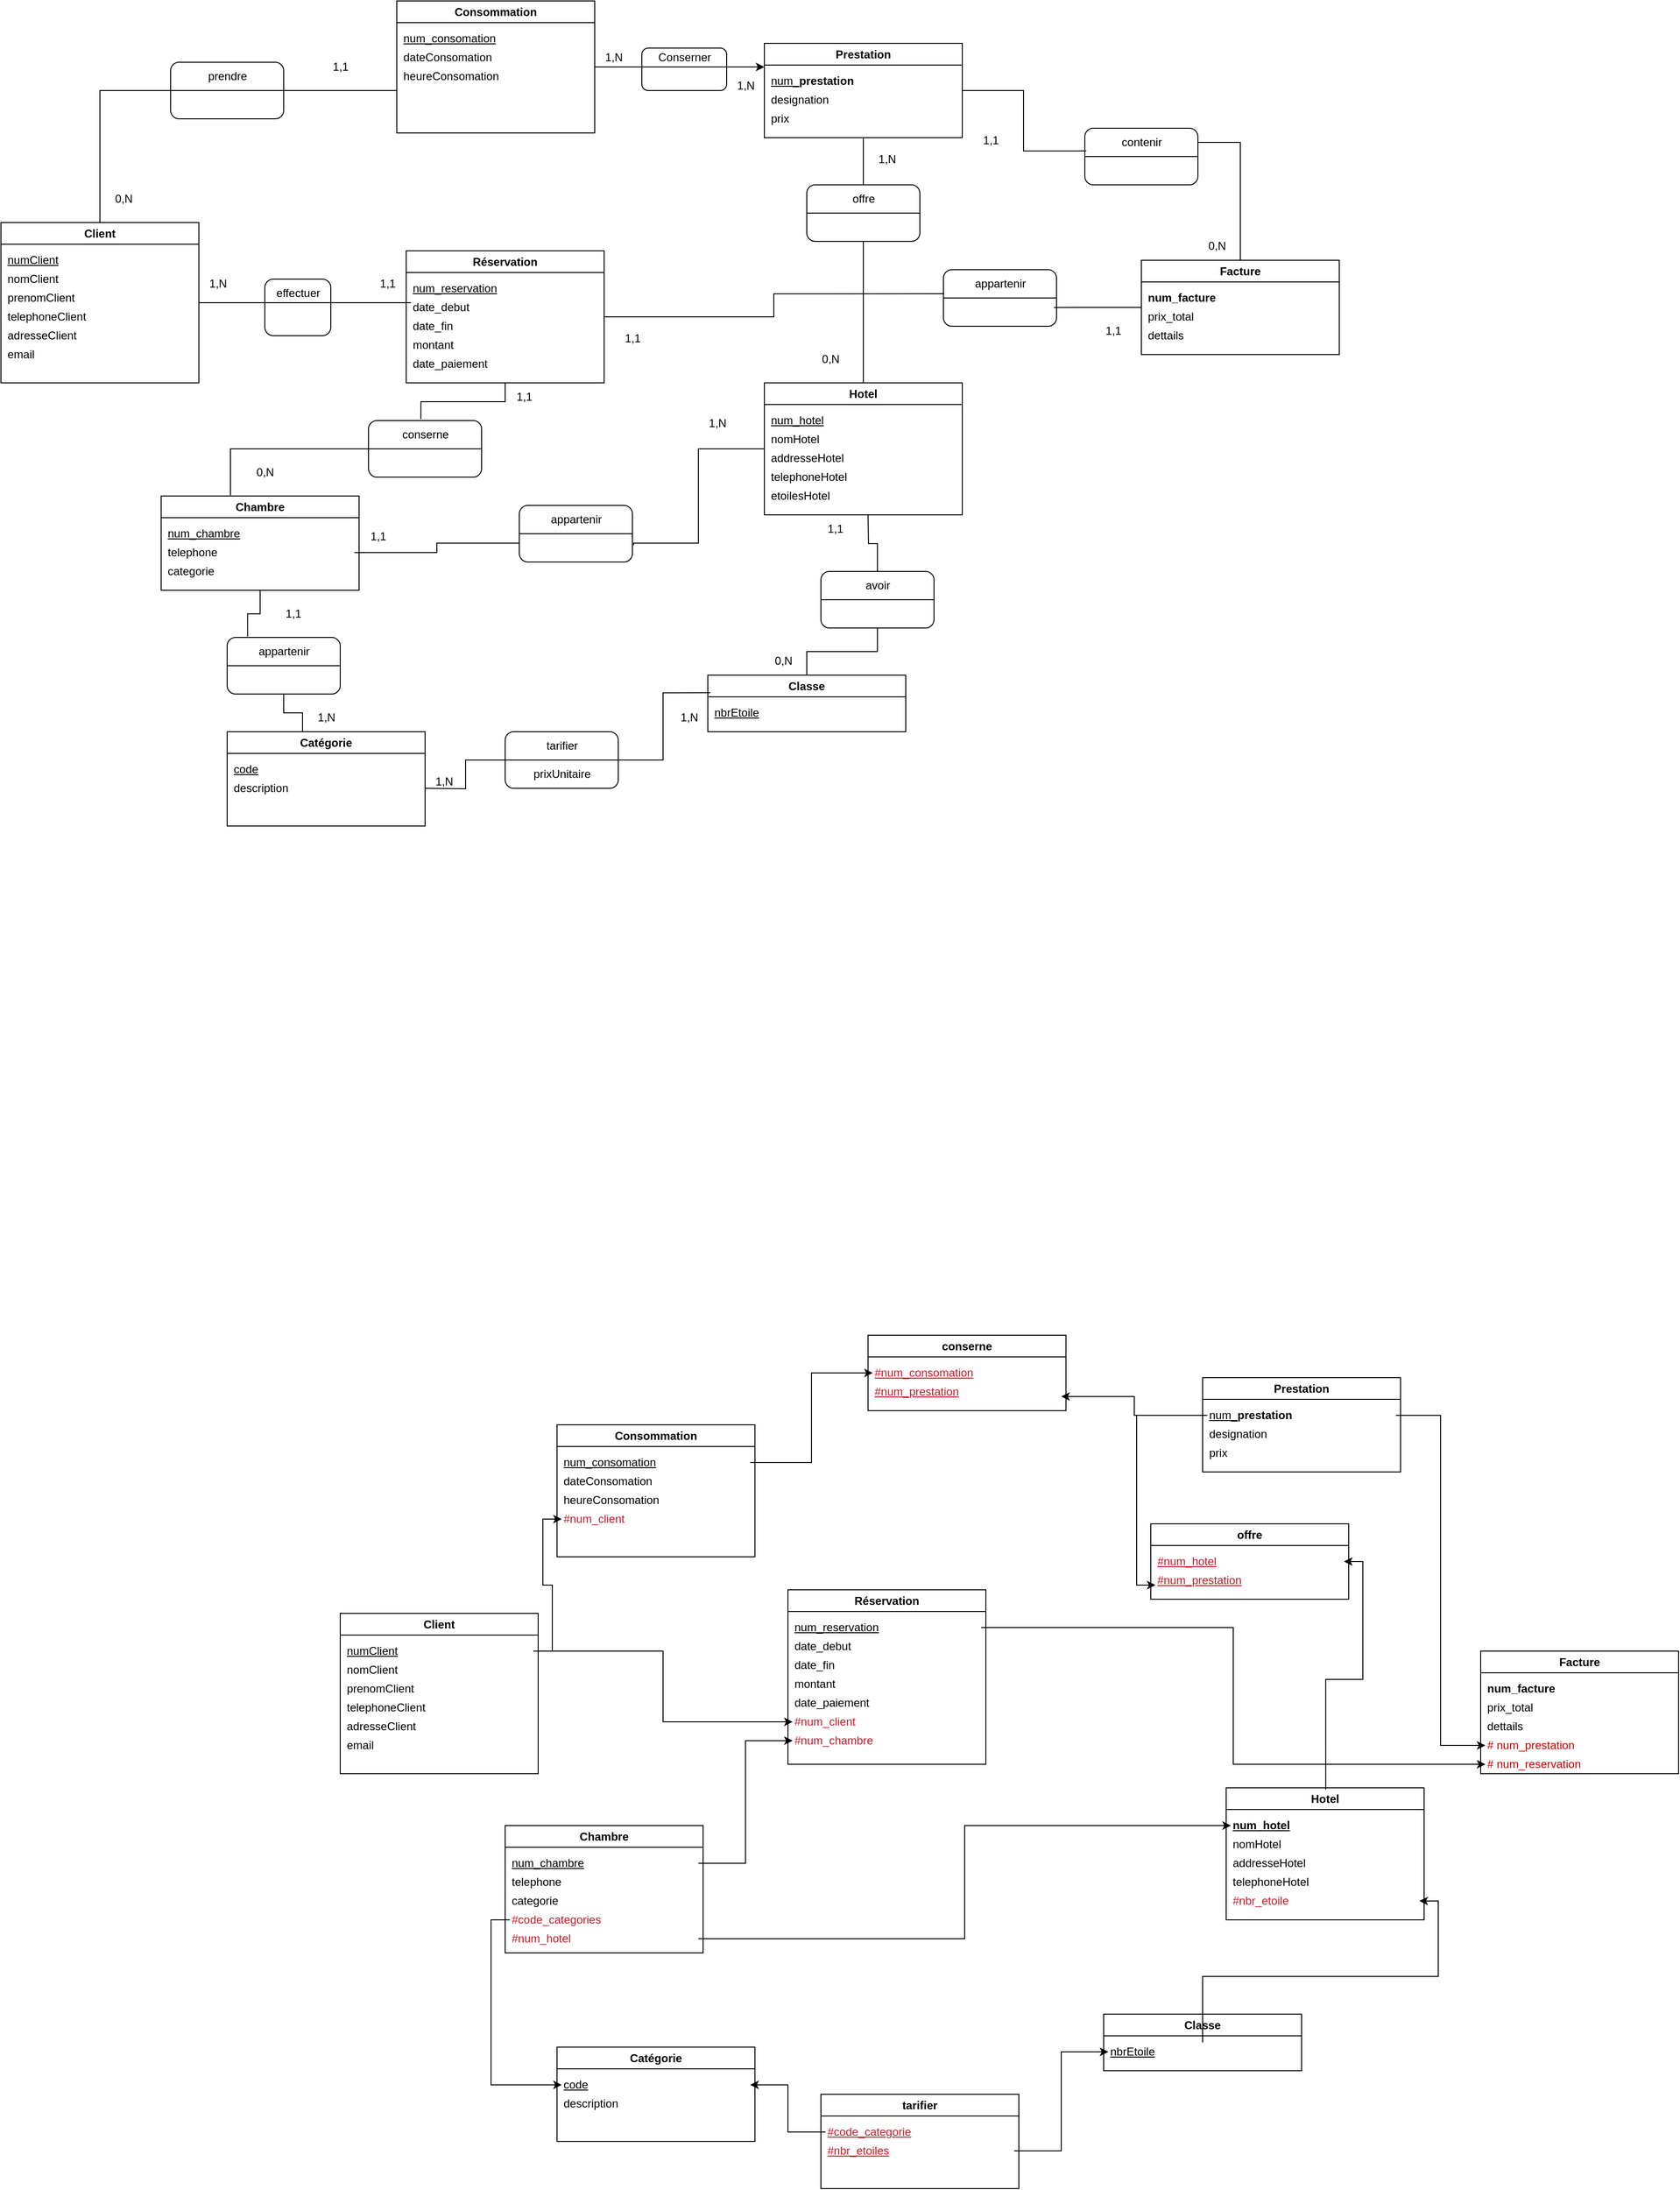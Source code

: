 <mxfile version="26.0.2">
  <diagram name="Page-1" id="MzHv1hxSIzAfAjwMgz1t">
    <mxGraphModel dx="1793" dy="988" grid="1" gridSize="10" guides="1" tooltips="1" connect="1" arrows="1" fold="1" page="1" pageScale="1" pageWidth="1920" pageHeight="1200" math="0" shadow="0">
      <root>
        <mxCell id="0" />
        <mxCell id="1" parent="0" />
        <mxCell id="Y9B2PnNM_Z2tUI_RgETd-19" value="" style="rounded=1;whiteSpace=wrap;html=1;" vertex="1" parent="1">
          <mxGeometry x="740" y="355" width="90" height="45" as="geometry" />
        </mxCell>
        <mxCell id="Y9B2PnNM_Z2tUI_RgETd-13" value="" style="rounded=1;whiteSpace=wrap;html=1;" vertex="1" parent="1">
          <mxGeometry x="240" y="370" width="120" height="60" as="geometry" />
        </mxCell>
        <mxCell id="Y9B2PnNM_Z2tUI_RgETd-8" value="" style="rounded=1;whiteSpace=wrap;html=1;" vertex="1" parent="1">
          <mxGeometry x="340" y="600" width="70" height="60" as="geometry" />
        </mxCell>
        <mxCell id="xYBZXrTBcpjRjmu-f-Ky-5" value="Hotel" style="swimlane;whiteSpace=wrap;html=1;" parent="1" vertex="1">
          <mxGeometry x="870" y="710" width="210" height="140" as="geometry" />
        </mxCell>
        <mxCell id="xYBZXrTBcpjRjmu-f-Ky-7" value="&lt;u&gt;num_hotel&lt;/u&gt;" style="rounded=0;whiteSpace=wrap;html=1;align=left;strokeWidth=0;strokeColor=none;fillColor=none;" parent="xYBZXrTBcpjRjmu-f-Ky-5" vertex="1">
          <mxGeometry x="5" y="30" width="200" height="20" as="geometry" />
        </mxCell>
        <mxCell id="xYBZXrTBcpjRjmu-f-Ky-8" value="nomHotel" style="rounded=0;whiteSpace=wrap;html=1;align=left;strokeWidth=0;strokeColor=none;fillColor=none;" parent="xYBZXrTBcpjRjmu-f-Ky-5" vertex="1">
          <mxGeometry x="5" y="50" width="200" height="20" as="geometry" />
        </mxCell>
        <mxCell id="xYBZXrTBcpjRjmu-f-Ky-9" value="addresseHotel" style="rounded=0;whiteSpace=wrap;html=1;align=left;strokeWidth=0;strokeColor=none;fillColor=none;" parent="xYBZXrTBcpjRjmu-f-Ky-5" vertex="1">
          <mxGeometry x="5" y="70" width="200" height="20" as="geometry" />
        </mxCell>
        <mxCell id="xYBZXrTBcpjRjmu-f-Ky-10" value="etoilesHotel" style="rounded=0;whiteSpace=wrap;html=1;align=left;strokeWidth=0;strokeColor=none;fillColor=none;" parent="xYBZXrTBcpjRjmu-f-Ky-5" vertex="1">
          <mxGeometry x="5" y="110" width="200" height="20" as="geometry" />
        </mxCell>
        <mxCell id="xYBZXrTBcpjRjmu-f-Ky-11" value="telephoneHotel" style="rounded=0;whiteSpace=wrap;html=1;align=left;strokeWidth=0;strokeColor=none;fillColor=none;" parent="xYBZXrTBcpjRjmu-f-Ky-5" vertex="1">
          <mxGeometry x="5" y="90" width="200" height="20" as="geometry" />
        </mxCell>
        <mxCell id="xYBZXrTBcpjRjmu-f-Ky-12" value="Chambre" style="swimlane;whiteSpace=wrap;html=1;" parent="1" vertex="1">
          <mxGeometry x="230" y="830" width="210" height="100" as="geometry" />
        </mxCell>
        <mxCell id="xYBZXrTBcpjRjmu-f-Ky-13" value="&lt;u&gt;num_chambre&lt;/u&gt;" style="rounded=0;whiteSpace=wrap;html=1;align=left;strokeWidth=0;strokeColor=none;fillColor=none;" parent="xYBZXrTBcpjRjmu-f-Ky-12" vertex="1">
          <mxGeometry x="5" y="30" width="200" height="20" as="geometry" />
        </mxCell>
        <mxCell id="xYBZXrTBcpjRjmu-f-Ky-14" value="telephone&lt;span style=&quot;white-space: pre;&quot;&gt;&#x9;&lt;/span&gt;" style="rounded=0;whiteSpace=wrap;html=1;align=left;strokeWidth=0;strokeColor=none;fillColor=none;" parent="xYBZXrTBcpjRjmu-f-Ky-12" vertex="1">
          <mxGeometry x="5" y="50" width="200" height="20" as="geometry" />
        </mxCell>
        <mxCell id="xYBZXrTBcpjRjmu-f-Ky-15" value="categorie" style="rounded=0;whiteSpace=wrap;html=1;align=left;strokeWidth=0;strokeColor=none;fillColor=none;" parent="xYBZXrTBcpjRjmu-f-Ky-12" vertex="1">
          <mxGeometry x="5" y="70" width="200" height="20" as="geometry" />
        </mxCell>
        <mxCell id="xYBZXrTBcpjRjmu-f-Ky-18" value="&lt;strong&gt;Catégorie&lt;/strong&gt;" style="swimlane;whiteSpace=wrap;html=1;" parent="1" vertex="1">
          <mxGeometry x="300" y="1080" width="210" height="100" as="geometry" />
        </mxCell>
        <mxCell id="xYBZXrTBcpjRjmu-f-Ky-19" value="&lt;u&gt;code&lt;/u&gt;" style="rounded=0;whiteSpace=wrap;html=1;align=left;strokeWidth=0;strokeColor=none;fillColor=none;" parent="xYBZXrTBcpjRjmu-f-Ky-18" vertex="1">
          <mxGeometry x="5" y="30" width="200" height="20" as="geometry" />
        </mxCell>
        <mxCell id="xYBZXrTBcpjRjmu-f-Ky-20" value="description" style="rounded=0;whiteSpace=wrap;html=1;align=left;strokeWidth=0;strokeColor=none;fillColor=none;" parent="xYBZXrTBcpjRjmu-f-Ky-18" vertex="1">
          <mxGeometry x="5" y="50" width="200" height="20" as="geometry" />
        </mxCell>
        <mxCell id="Y9B2PnNM_Z2tUI_RgETd-10" style="edgeStyle=orthogonalEdgeStyle;rounded=0;orthogonalLoop=1;jettySize=auto;html=1;endArrow=none;endFill=0;entryX=0;entryY=0.25;entryDx=0;entryDy=0;" edge="1" parent="1" source="xYBZXrTBcpjRjmu-f-Ky-22" target="xYBZXrTBcpjRjmu-f-Ky-32">
          <mxGeometry relative="1" as="geometry">
            <mxPoint x="540" y="625" as="targetPoint" />
          </mxGeometry>
        </mxCell>
        <mxCell id="Y9B2PnNM_Z2tUI_RgETd-16" style="edgeStyle=orthogonalEdgeStyle;rounded=0;orthogonalLoop=1;jettySize=auto;html=1;endArrow=none;endFill=0;" edge="1" parent="1" source="xYBZXrTBcpjRjmu-f-Ky-22">
          <mxGeometry relative="1" as="geometry">
            <mxPoint x="480" y="370" as="targetPoint" />
            <Array as="points">
              <mxPoint x="165" y="400" />
              <mxPoint x="480" y="400" />
              <mxPoint x="480" y="370" />
            </Array>
          </mxGeometry>
        </mxCell>
        <mxCell id="xYBZXrTBcpjRjmu-f-Ky-22" value="Client" style="swimlane;whiteSpace=wrap;html=1;" parent="1" vertex="1">
          <mxGeometry x="60" y="540" width="210" height="170" as="geometry" />
        </mxCell>
        <mxCell id="xYBZXrTBcpjRjmu-f-Ky-23" value="&lt;u&gt;numClient&lt;/u&gt;" style="rounded=0;whiteSpace=wrap;html=1;align=left;strokeWidth=0;strokeColor=none;fillColor=none;" parent="xYBZXrTBcpjRjmu-f-Ky-22" vertex="1">
          <mxGeometry x="5" y="30" width="200" height="20" as="geometry" />
        </mxCell>
        <mxCell id="xYBZXrTBcpjRjmu-f-Ky-24" value="nomClient" style="rounded=0;whiteSpace=wrap;html=1;align=left;strokeWidth=0;strokeColor=none;fillColor=none;" parent="xYBZXrTBcpjRjmu-f-Ky-22" vertex="1">
          <mxGeometry x="5" y="50" width="200" height="20" as="geometry" />
        </mxCell>
        <mxCell id="xYBZXrTBcpjRjmu-f-Ky-25" value="prenomClient" style="rounded=0;whiteSpace=wrap;html=1;align=left;strokeWidth=0;strokeColor=none;fillColor=none;" parent="xYBZXrTBcpjRjmu-f-Ky-22" vertex="1">
          <mxGeometry x="5" y="70" width="200" height="20" as="geometry" />
        </mxCell>
        <mxCell id="xYBZXrTBcpjRjmu-f-Ky-26" value="adresseClient" style="rounded=0;whiteSpace=wrap;html=1;align=left;strokeWidth=0;strokeColor=none;fillColor=none;" parent="xYBZXrTBcpjRjmu-f-Ky-22" vertex="1">
          <mxGeometry x="5" y="110" width="200" height="20" as="geometry" />
        </mxCell>
        <mxCell id="xYBZXrTBcpjRjmu-f-Ky-27" value="telephoneClient" style="rounded=0;whiteSpace=wrap;html=1;align=left;strokeWidth=0;strokeColor=none;fillColor=none;" parent="xYBZXrTBcpjRjmu-f-Ky-22" vertex="1">
          <mxGeometry x="5" y="90" width="200" height="20" as="geometry" />
        </mxCell>
        <mxCell id="xYBZXrTBcpjRjmu-f-Ky-28" value="email" style="rounded=0;whiteSpace=wrap;html=1;align=left;strokeWidth=0;strokeColor=none;fillColor=none;" parent="xYBZXrTBcpjRjmu-f-Ky-22" vertex="1">
          <mxGeometry x="5" y="130" width="200" height="20" as="geometry" />
        </mxCell>
        <mxCell id="xYBZXrTBcpjRjmu-f-Ky-30" value="&lt;strong&gt;Réservation&lt;/strong&gt;" style="swimlane;whiteSpace=wrap;html=1;" parent="1" vertex="1">
          <mxGeometry x="490" y="570" width="210" height="140" as="geometry">
            <mxRectangle x="540" y="570" width="110" height="30" as="alternateBounds" />
          </mxGeometry>
        </mxCell>
        <mxCell id="xYBZXrTBcpjRjmu-f-Ky-31" value="&lt;u&gt;num_reservation&lt;/u&gt;" style="rounded=0;whiteSpace=wrap;html=1;align=left;strokeWidth=0;strokeColor=none;fillColor=none;" parent="xYBZXrTBcpjRjmu-f-Ky-30" vertex="1">
          <mxGeometry x="5" y="30" width="200" height="20" as="geometry" />
        </mxCell>
        <mxCell id="xYBZXrTBcpjRjmu-f-Ky-32" value="date_debut" style="rounded=0;whiteSpace=wrap;html=1;align=left;strokeWidth=0;strokeColor=none;fillColor=none;" parent="xYBZXrTBcpjRjmu-f-Ky-30" vertex="1">
          <mxGeometry x="5" y="50" width="200" height="20" as="geometry" />
        </mxCell>
        <mxCell id="xYBZXrTBcpjRjmu-f-Ky-33" value="date_fin" style="rounded=0;whiteSpace=wrap;html=1;align=left;strokeWidth=0;strokeColor=none;fillColor=none;" parent="xYBZXrTBcpjRjmu-f-Ky-30" vertex="1">
          <mxGeometry x="5" y="70" width="200" height="20" as="geometry" />
        </mxCell>
        <mxCell id="xYBZXrTBcpjRjmu-f-Ky-34" value="date_paiement" style="rounded=0;whiteSpace=wrap;html=1;align=left;strokeWidth=0;strokeColor=none;fillColor=none;" parent="xYBZXrTBcpjRjmu-f-Ky-30" vertex="1">
          <mxGeometry x="5" y="110" width="200" height="20" as="geometry" />
        </mxCell>
        <mxCell id="xYBZXrTBcpjRjmu-f-Ky-35" value="montant" style="rounded=0;whiteSpace=wrap;html=1;align=left;strokeWidth=0;strokeColor=none;fillColor=none;" parent="xYBZXrTBcpjRjmu-f-Ky-30" vertex="1">
          <mxGeometry x="5" y="90" width="200" height="20" as="geometry" />
        </mxCell>
        <mxCell id="Y9B2PnNM_Z2tUI_RgETd-20" style="edgeStyle=orthogonalEdgeStyle;rounded=0;orthogonalLoop=1;jettySize=auto;html=1;" edge="1" parent="1" source="xYBZXrTBcpjRjmu-f-Ky-37">
          <mxGeometry relative="1" as="geometry">
            <mxPoint x="870" y="375.0" as="targetPoint" />
          </mxGeometry>
        </mxCell>
        <mxCell id="xYBZXrTBcpjRjmu-f-Ky-37" value="&lt;strong&gt;Consommation&lt;/strong&gt;" style="swimlane;whiteSpace=wrap;html=1;" parent="1" vertex="1">
          <mxGeometry x="480" y="305" width="210" height="140" as="geometry" />
        </mxCell>
        <mxCell id="xYBZXrTBcpjRjmu-f-Ky-38" value="&lt;u&gt;num_consomation&lt;/u&gt;" style="rounded=0;whiteSpace=wrap;html=1;align=left;strokeWidth=0;strokeColor=none;fillColor=none;" parent="xYBZXrTBcpjRjmu-f-Ky-37" vertex="1">
          <mxGeometry x="5" y="30" width="200" height="20" as="geometry" />
        </mxCell>
        <mxCell id="xYBZXrTBcpjRjmu-f-Ky-39" value="dateConsomation" style="rounded=0;whiteSpace=wrap;html=1;align=left;strokeWidth=0;strokeColor=none;fillColor=none;" parent="xYBZXrTBcpjRjmu-f-Ky-37" vertex="1">
          <mxGeometry x="5" y="50" width="200" height="20" as="geometry" />
        </mxCell>
        <mxCell id="xYBZXrTBcpjRjmu-f-Ky-40" value="heureConsomation" style="rounded=0;whiteSpace=wrap;html=1;align=left;strokeWidth=0;strokeColor=none;fillColor=none;" parent="xYBZXrTBcpjRjmu-f-Ky-37" vertex="1">
          <mxGeometry x="5" y="70" width="200" height="20" as="geometry" />
        </mxCell>
        <mxCell id="Y9B2PnNM_Z2tUI_RgETd-27" style="edgeStyle=orthogonalEdgeStyle;rounded=0;orthogonalLoop=1;jettySize=auto;html=1;entryX=0.5;entryY=0;entryDx=0;entryDy=0;endArrow=none;endFill=0;" edge="1" parent="1" source="xYBZXrTBcpjRjmu-f-Ky-43" target="Y9B2PnNM_Z2tUI_RgETd-26">
          <mxGeometry relative="1" as="geometry" />
        </mxCell>
        <mxCell id="xYBZXrTBcpjRjmu-f-Ky-43" value="&lt;strong&gt;Prestation&lt;/strong&gt;" style="swimlane;whiteSpace=wrap;html=1;" parent="1" vertex="1">
          <mxGeometry x="870" y="350" width="210" height="100" as="geometry" />
        </mxCell>
        <mxCell id="xYBZXrTBcpjRjmu-f-Ky-44" value="&lt;u&gt;num_&lt;/u&gt;&lt;strong&gt;prestation&lt;/strong&gt;" style="rounded=0;whiteSpace=wrap;html=1;align=left;strokeWidth=0;strokeColor=none;fillColor=none;" parent="xYBZXrTBcpjRjmu-f-Ky-43" vertex="1">
          <mxGeometry x="5" y="30" width="200" height="20" as="geometry" />
        </mxCell>
        <mxCell id="xYBZXrTBcpjRjmu-f-Ky-45" value="designation" style="rounded=0;whiteSpace=wrap;html=1;align=left;strokeWidth=0;strokeColor=none;fillColor=none;" parent="xYBZXrTBcpjRjmu-f-Ky-43" vertex="1">
          <mxGeometry x="5" y="50" width="200" height="20" as="geometry" />
        </mxCell>
        <mxCell id="xYBZXrTBcpjRjmu-f-Ky-46" value="prix" style="rounded=0;whiteSpace=wrap;html=1;align=left;strokeWidth=0;strokeColor=none;fillColor=none;" parent="xYBZXrTBcpjRjmu-f-Ky-43" vertex="1">
          <mxGeometry x="5" y="70" width="200" height="20" as="geometry" />
        </mxCell>
        <mxCell id="Y9B2PnNM_Z2tUI_RgETd-108" style="edgeStyle=orthogonalEdgeStyle;rounded=0;orthogonalLoop=1;jettySize=auto;html=1;entryX=1;entryY=0.25;entryDx=0;entryDy=0;endArrow=none;endFill=0;" edge="1" parent="1" source="xYBZXrTBcpjRjmu-f-Ky-47" target="Y9B2PnNM_Z2tUI_RgETd-104">
          <mxGeometry relative="1" as="geometry" />
        </mxCell>
        <mxCell id="xYBZXrTBcpjRjmu-f-Ky-47" value="&lt;strong&gt;Facture&lt;/strong&gt;" style="swimlane;whiteSpace=wrap;html=1;" parent="1" vertex="1">
          <mxGeometry x="1270" y="580" width="210" height="100" as="geometry" />
        </mxCell>
        <mxCell id="xYBZXrTBcpjRjmu-f-Ky-49" value="prix_total" style="rounded=0;whiteSpace=wrap;html=1;align=left;strokeWidth=0;strokeColor=none;fillColor=none;" parent="xYBZXrTBcpjRjmu-f-Ky-47" vertex="1">
          <mxGeometry x="5" y="50" width="200" height="20" as="geometry" />
        </mxCell>
        <mxCell id="xYBZXrTBcpjRjmu-f-Ky-50" value="dettails" style="rounded=0;whiteSpace=wrap;html=1;align=left;strokeWidth=0;strokeColor=none;fillColor=none;" parent="xYBZXrTBcpjRjmu-f-Ky-47" vertex="1">
          <mxGeometry x="5" y="70" width="200" height="20" as="geometry" />
        </mxCell>
        <mxCell id="xYBZXrTBcpjRjmu-f-Ky-48" value="&lt;strong&gt;num_facture&lt;/strong&gt;" style="rounded=0;whiteSpace=wrap;html=1;align=left;strokeWidth=0;strokeColor=none;fillColor=none;" parent="xYBZXrTBcpjRjmu-f-Ky-47" vertex="1">
          <mxGeometry x="5" y="30" width="200" height="20" as="geometry" />
        </mxCell>
        <mxCell id="Y9B2PnNM_Z2tUI_RgETd-2" value="1,N" style="text;html=1;align=center;verticalAlign=middle;resizable=0;points=[];autosize=1;strokeColor=none;fillColor=none;" vertex="1" parent="1">
          <mxGeometry x="270" y="590" width="40" height="30" as="geometry" />
        </mxCell>
        <mxCell id="Y9B2PnNM_Z2tUI_RgETd-3" value="1,1" style="text;html=1;align=center;verticalAlign=middle;resizable=0;points=[];autosize=1;strokeColor=none;fillColor=none;" vertex="1" parent="1">
          <mxGeometry x="450" y="590" width="40" height="30" as="geometry" />
        </mxCell>
        <mxCell id="Y9B2PnNM_Z2tUI_RgETd-6" value="0,N" style="text;html=1;align=center;verticalAlign=middle;resizable=0;points=[];autosize=1;strokeColor=none;fillColor=none;" vertex="1" parent="1">
          <mxGeometry x="170" y="500" width="40" height="30" as="geometry" />
        </mxCell>
        <mxCell id="Y9B2PnNM_Z2tUI_RgETd-7" value="1,1" style="text;html=1;align=center;verticalAlign=middle;resizable=0;points=[];autosize=1;strokeColor=none;fillColor=none;" vertex="1" parent="1">
          <mxGeometry x="400" y="360" width="40" height="30" as="geometry" />
        </mxCell>
        <mxCell id="Y9B2PnNM_Z2tUI_RgETd-17" value="effectuer" style="text;html=1;align=center;verticalAlign=middle;resizable=0;points=[];autosize=1;strokeColor=none;fillColor=none;" vertex="1" parent="1">
          <mxGeometry x="340" y="600" width="70" height="30" as="geometry" />
        </mxCell>
        <mxCell id="Y9B2PnNM_Z2tUI_RgETd-18" value="prendre" style="text;html=1;align=center;verticalAlign=middle;resizable=0;points=[];autosize=1;strokeColor=none;fillColor=none;" vertex="1" parent="1">
          <mxGeometry x="270" y="370" width="60" height="30" as="geometry" />
        </mxCell>
        <mxCell id="Y9B2PnNM_Z2tUI_RgETd-21" value="Conserner" style="text;html=1;align=center;verticalAlign=middle;resizable=0;points=[];autosize=1;strokeColor=none;fillColor=none;" vertex="1" parent="1">
          <mxGeometry x="745" y="350" width="80" height="30" as="geometry" />
        </mxCell>
        <mxCell id="Y9B2PnNM_Z2tUI_RgETd-22" value="1,N" style="text;html=1;align=center;verticalAlign=middle;resizable=0;points=[];autosize=1;strokeColor=none;fillColor=none;" vertex="1" parent="1">
          <mxGeometry x="690" y="350" width="40" height="30" as="geometry" />
        </mxCell>
        <mxCell id="Y9B2PnNM_Z2tUI_RgETd-23" value="1,N" style="text;html=1;align=center;verticalAlign=middle;resizable=0;points=[];autosize=1;strokeColor=none;fillColor=none;" vertex="1" parent="1">
          <mxGeometry x="830" y="380" width="40" height="30" as="geometry" />
        </mxCell>
        <mxCell id="Y9B2PnNM_Z2tUI_RgETd-28" style="edgeStyle=orthogonalEdgeStyle;rounded=0;orthogonalLoop=1;jettySize=auto;html=1;entryX=0.5;entryY=0;entryDx=0;entryDy=0;endArrow=none;endFill=0;" edge="1" parent="1" source="Y9B2PnNM_Z2tUI_RgETd-26" target="xYBZXrTBcpjRjmu-f-Ky-5">
          <mxGeometry relative="1" as="geometry" />
        </mxCell>
        <mxCell id="Y9B2PnNM_Z2tUI_RgETd-26" value="" style="rounded=1;whiteSpace=wrap;html=1;" vertex="1" parent="1">
          <mxGeometry x="915" y="500" width="120" height="60" as="geometry" />
        </mxCell>
        <mxCell id="Y9B2PnNM_Z2tUI_RgETd-29" value="offre" style="text;html=1;align=center;verticalAlign=middle;resizable=0;points=[];autosize=1;strokeColor=none;fillColor=none;" vertex="1" parent="1">
          <mxGeometry x="950" y="500" width="50" height="30" as="geometry" />
        </mxCell>
        <mxCell id="Y9B2PnNM_Z2tUI_RgETd-30" value="1,N" style="text;html=1;align=center;verticalAlign=middle;resizable=0;points=[];autosize=1;strokeColor=none;fillColor=none;" vertex="1" parent="1">
          <mxGeometry x="980" y="458" width="40" height="30" as="geometry" />
        </mxCell>
        <mxCell id="Y9B2PnNM_Z2tUI_RgETd-31" value="0,N" style="text;html=1;align=center;verticalAlign=middle;resizable=0;points=[];autosize=1;strokeColor=none;fillColor=none;" vertex="1" parent="1">
          <mxGeometry x="920" y="670" width="40" height="30" as="geometry" />
        </mxCell>
        <mxCell id="Y9B2PnNM_Z2tUI_RgETd-33" style="edgeStyle=orthogonalEdgeStyle;rounded=0;orthogonalLoop=1;jettySize=auto;html=1;exitX=0;exitY=0.5;exitDx=0;exitDy=0;entryX=1;entryY=0.5;entryDx=0;entryDy=0;endArrow=none;endFill=0;" edge="1" parent="1" source="Y9B2PnNM_Z2tUI_RgETd-26" target="Y9B2PnNM_Z2tUI_RgETd-26">
          <mxGeometry relative="1" as="geometry">
            <Array as="points">
              <mxPoint x="980" y="530" />
              <mxPoint x="980" y="530" />
            </Array>
          </mxGeometry>
        </mxCell>
        <mxCell id="Y9B2PnNM_Z2tUI_RgETd-34" value="" style="rounded=1;whiteSpace=wrap;html=1;" vertex="1" parent="1">
          <mxGeometry x="450" y="750" width="120" height="60" as="geometry" />
        </mxCell>
        <mxCell id="Y9B2PnNM_Z2tUI_RgETd-35" value="conserne" style="text;html=1;align=center;verticalAlign=middle;resizable=0;points=[];autosize=1;strokeColor=none;fillColor=none;" vertex="1" parent="1">
          <mxGeometry x="475" y="750" width="70" height="30" as="geometry" />
        </mxCell>
        <mxCell id="Y9B2PnNM_Z2tUI_RgETd-36" style="edgeStyle=orthogonalEdgeStyle;rounded=0;orthogonalLoop=1;jettySize=auto;html=1;exitX=0;exitY=0.5;exitDx=0;exitDy=0;entryX=1;entryY=0.5;entryDx=0;entryDy=0;endArrow=none;endFill=0;" edge="1" source="Y9B2PnNM_Z2tUI_RgETd-34" target="Y9B2PnNM_Z2tUI_RgETd-34" parent="1">
          <mxGeometry relative="1" as="geometry">
            <Array as="points">
              <mxPoint x="570" y="780" />
              <mxPoint x="570" y="780" />
            </Array>
          </mxGeometry>
        </mxCell>
        <mxCell id="Y9B2PnNM_Z2tUI_RgETd-42" style="edgeStyle=orthogonalEdgeStyle;rounded=0;orthogonalLoop=1;jettySize=auto;html=1;entryX=0.463;entryY=-0.025;entryDx=0;entryDy=0;entryPerimeter=0;endArrow=none;endFill=0;" edge="1" parent="1" source="xYBZXrTBcpjRjmu-f-Ky-30" target="Y9B2PnNM_Z2tUI_RgETd-34">
          <mxGeometry relative="1" as="geometry">
            <Array as="points">
              <mxPoint x="595" y="730" />
              <mxPoint x="506" y="730" />
            </Array>
          </mxGeometry>
        </mxCell>
        <mxCell id="Y9B2PnNM_Z2tUI_RgETd-43" style="edgeStyle=orthogonalEdgeStyle;rounded=0;orthogonalLoop=1;jettySize=auto;html=1;entryX=0.35;entryY=-0.008;entryDx=0;entryDy=0;entryPerimeter=0;endArrow=none;endFill=0;" edge="1" parent="1" source="Y9B2PnNM_Z2tUI_RgETd-34" target="xYBZXrTBcpjRjmu-f-Ky-12">
          <mxGeometry relative="1" as="geometry" />
        </mxCell>
        <mxCell id="Y9B2PnNM_Z2tUI_RgETd-44" value="1,1" style="text;html=1;align=center;verticalAlign=middle;resizable=0;points=[];autosize=1;strokeColor=none;fillColor=none;" vertex="1" parent="1">
          <mxGeometry x="595" y="710" width="40" height="30" as="geometry" />
        </mxCell>
        <mxCell id="Y9B2PnNM_Z2tUI_RgETd-45" value="0,N" style="text;html=1;align=center;verticalAlign=middle;resizable=0;points=[];autosize=1;strokeColor=none;fillColor=none;" vertex="1" parent="1">
          <mxGeometry x="320" y="790" width="40" height="30" as="geometry" />
        </mxCell>
        <mxCell id="Y9B2PnNM_Z2tUI_RgETd-74" style="edgeStyle=orthogonalEdgeStyle;rounded=0;orthogonalLoop=1;jettySize=auto;html=1;entryX=0.5;entryY=1;entryDx=0;entryDy=0;endArrow=none;endFill=0;" edge="1" parent="1" source="Y9B2PnNM_Z2tUI_RgETd-47" target="Y9B2PnNM_Z2tUI_RgETd-71">
          <mxGeometry relative="1" as="geometry" />
        </mxCell>
        <mxCell id="Y9B2PnNM_Z2tUI_RgETd-47" value="&lt;strong&gt;Classe&lt;/strong&gt;" style="swimlane;whiteSpace=wrap;html=1;" vertex="1" parent="1">
          <mxGeometry x="810" y="1020" width="210" height="60" as="geometry" />
        </mxCell>
        <mxCell id="Y9B2PnNM_Z2tUI_RgETd-48" value="&lt;u&gt;nbrEtoile&lt;/u&gt;" style="rounded=0;whiteSpace=wrap;html=1;align=left;strokeWidth=0;strokeColor=none;fillColor=none;" vertex="1" parent="Y9B2PnNM_Z2tUI_RgETd-47">
          <mxGeometry x="5" y="30" width="200" height="20" as="geometry" />
        </mxCell>
        <mxCell id="Y9B2PnNM_Z2tUI_RgETd-52" value="" style="rounded=1;whiteSpace=wrap;html=1;" vertex="1" parent="1">
          <mxGeometry x="595" y="1080" width="120" height="60" as="geometry" />
        </mxCell>
        <mxCell id="Y9B2PnNM_Z2tUI_RgETd-53" value="tarifier" style="text;html=1;align=center;verticalAlign=middle;resizable=0;points=[];autosize=1;strokeColor=none;fillColor=none;" vertex="1" parent="1">
          <mxGeometry x="625" y="1080" width="60" height="30" as="geometry" />
        </mxCell>
        <mxCell id="Y9B2PnNM_Z2tUI_RgETd-54" style="edgeStyle=orthogonalEdgeStyle;rounded=0;orthogonalLoop=1;jettySize=auto;html=1;exitX=0;exitY=0.5;exitDx=0;exitDy=0;entryX=1;entryY=0.5;entryDx=0;entryDy=0;endArrow=none;endFill=0;" edge="1" source="Y9B2PnNM_Z2tUI_RgETd-52" target="Y9B2PnNM_Z2tUI_RgETd-52" parent="1">
          <mxGeometry relative="1" as="geometry">
            <Array as="points">
              <mxPoint x="715" y="1110" />
              <mxPoint x="715" y="1110" />
            </Array>
          </mxGeometry>
        </mxCell>
        <mxCell id="Y9B2PnNM_Z2tUI_RgETd-56" value="" style="rounded=1;whiteSpace=wrap;html=1;" vertex="1" parent="1">
          <mxGeometry x="300" y="980" width="120" height="60" as="geometry" />
        </mxCell>
        <mxCell id="Y9B2PnNM_Z2tUI_RgETd-57" value="appartenir" style="text;html=1;align=center;verticalAlign=middle;resizable=0;points=[];autosize=1;strokeColor=none;fillColor=none;" vertex="1" parent="1">
          <mxGeometry x="320" y="980" width="80" height="30" as="geometry" />
        </mxCell>
        <mxCell id="Y9B2PnNM_Z2tUI_RgETd-58" style="edgeStyle=orthogonalEdgeStyle;rounded=0;orthogonalLoop=1;jettySize=auto;html=1;exitX=0;exitY=0.5;exitDx=0;exitDy=0;entryX=1;entryY=0.5;entryDx=0;entryDy=0;endArrow=none;endFill=0;" edge="1" source="Y9B2PnNM_Z2tUI_RgETd-56" target="Y9B2PnNM_Z2tUI_RgETd-56" parent="1">
          <mxGeometry relative="1" as="geometry">
            <Array as="points">
              <mxPoint x="420" y="1010" />
              <mxPoint x="420" y="1010" />
            </Array>
          </mxGeometry>
        </mxCell>
        <mxCell id="Y9B2PnNM_Z2tUI_RgETd-61" style="edgeStyle=orthogonalEdgeStyle;rounded=0;orthogonalLoop=1;jettySize=auto;html=1;entryX=0.181;entryY=-0.014;entryDx=0;entryDy=0;entryPerimeter=0;endArrow=none;endFill=0;" edge="1" parent="1" source="xYBZXrTBcpjRjmu-f-Ky-12" target="Y9B2PnNM_Z2tUI_RgETd-56">
          <mxGeometry relative="1" as="geometry" />
        </mxCell>
        <mxCell id="Y9B2PnNM_Z2tUI_RgETd-62" style="edgeStyle=orthogonalEdgeStyle;rounded=0;orthogonalLoop=1;jettySize=auto;html=1;entryX=0.381;entryY=0;entryDx=0;entryDy=0;entryPerimeter=0;endArrow=none;endFill=0;" edge="1" parent="1" source="Y9B2PnNM_Z2tUI_RgETd-56" target="xYBZXrTBcpjRjmu-f-Ky-18">
          <mxGeometry relative="1" as="geometry" />
        </mxCell>
        <mxCell id="Y9B2PnNM_Z2tUI_RgETd-63" value="1,1" style="text;html=1;align=center;verticalAlign=middle;resizable=0;points=[];autosize=1;strokeColor=none;fillColor=none;" vertex="1" parent="1">
          <mxGeometry x="350" y="940" width="40" height="30" as="geometry" />
        </mxCell>
        <mxCell id="Y9B2PnNM_Z2tUI_RgETd-64" value="1,N" style="text;html=1;align=center;verticalAlign=middle;resizable=0;points=[];autosize=1;strokeColor=none;fillColor=none;" vertex="1" parent="1">
          <mxGeometry x="385" y="1050" width="40" height="30" as="geometry" />
        </mxCell>
        <mxCell id="Y9B2PnNM_Z2tUI_RgETd-65" style="edgeStyle=orthogonalEdgeStyle;rounded=0;orthogonalLoop=1;jettySize=auto;html=1;entryX=0;entryY=0.5;entryDx=0;entryDy=0;endArrow=none;endFill=0;" edge="1" parent="1" target="Y9B2PnNM_Z2tUI_RgETd-52">
          <mxGeometry relative="1" as="geometry">
            <mxPoint x="510" y="1140" as="sourcePoint" />
          </mxGeometry>
        </mxCell>
        <mxCell id="Y9B2PnNM_Z2tUI_RgETd-67" style="edgeStyle=orthogonalEdgeStyle;rounded=0;orthogonalLoop=1;jettySize=auto;html=1;entryX=0.013;entryY=0.311;entryDx=0;entryDy=0;entryPerimeter=0;endArrow=none;endFill=0;" edge="1" parent="1" source="Y9B2PnNM_Z2tUI_RgETd-52" target="Y9B2PnNM_Z2tUI_RgETd-47">
          <mxGeometry relative="1" as="geometry" />
        </mxCell>
        <mxCell id="Y9B2PnNM_Z2tUI_RgETd-75" style="edgeStyle=orthogonalEdgeStyle;rounded=0;orthogonalLoop=1;jettySize=auto;html=1;endArrow=none;endFill=0;" edge="1" parent="1" source="Y9B2PnNM_Z2tUI_RgETd-71">
          <mxGeometry relative="1" as="geometry">
            <mxPoint x="980" y="850" as="targetPoint" />
          </mxGeometry>
        </mxCell>
        <mxCell id="Y9B2PnNM_Z2tUI_RgETd-71" value="" style="rounded=1;whiteSpace=wrap;html=1;" vertex="1" parent="1">
          <mxGeometry x="930" y="910" width="120" height="60" as="geometry" />
        </mxCell>
        <mxCell id="Y9B2PnNM_Z2tUI_RgETd-72" value="avoir" style="text;html=1;align=center;verticalAlign=middle;resizable=0;points=[];autosize=1;strokeColor=none;fillColor=none;" vertex="1" parent="1">
          <mxGeometry x="965" y="910" width="50" height="30" as="geometry" />
        </mxCell>
        <mxCell id="Y9B2PnNM_Z2tUI_RgETd-73" style="edgeStyle=orthogonalEdgeStyle;rounded=0;orthogonalLoop=1;jettySize=auto;html=1;exitX=0;exitY=0.5;exitDx=0;exitDy=0;entryX=1;entryY=0.5;entryDx=0;entryDy=0;endArrow=none;endFill=0;" edge="1" source="Y9B2PnNM_Z2tUI_RgETd-71" target="Y9B2PnNM_Z2tUI_RgETd-71" parent="1">
          <mxGeometry relative="1" as="geometry">
            <Array as="points">
              <mxPoint x="1050" y="940" />
              <mxPoint x="1050" y="940" />
            </Array>
          </mxGeometry>
        </mxCell>
        <mxCell id="Y9B2PnNM_Z2tUI_RgETd-77" value="1,N" style="text;html=1;align=center;verticalAlign=middle;resizable=0;points=[];autosize=1;strokeColor=none;fillColor=none;" vertex="1" parent="1">
          <mxGeometry x="510" y="1118" width="40" height="30" as="geometry" />
        </mxCell>
        <mxCell id="Y9B2PnNM_Z2tUI_RgETd-78" value="1,N" style="text;html=1;align=center;verticalAlign=middle;resizable=0;points=[];autosize=1;strokeColor=none;fillColor=none;" vertex="1" parent="1">
          <mxGeometry x="770" y="1050" width="40" height="30" as="geometry" />
        </mxCell>
        <mxCell id="Y9B2PnNM_Z2tUI_RgETd-79" value="prixUnitaire" style="text;html=1;align=center;verticalAlign=middle;resizable=0;points=[];autosize=1;strokeColor=none;fillColor=none;" vertex="1" parent="1">
          <mxGeometry x="615" y="1110" width="80" height="30" as="geometry" />
        </mxCell>
        <mxCell id="Y9B2PnNM_Z2tUI_RgETd-80" value="0,N" style="text;html=1;align=center;verticalAlign=middle;resizable=0;points=[];autosize=1;strokeColor=none;fillColor=none;" vertex="1" parent="1">
          <mxGeometry x="870" y="990" width="40" height="30" as="geometry" />
        </mxCell>
        <mxCell id="Y9B2PnNM_Z2tUI_RgETd-81" value="1,1" style="text;html=1;align=center;verticalAlign=middle;resizable=0;points=[];autosize=1;strokeColor=none;fillColor=none;" vertex="1" parent="1">
          <mxGeometry x="925" y="850" width="40" height="30" as="geometry" />
        </mxCell>
        <mxCell id="Y9B2PnNM_Z2tUI_RgETd-83" value="" style="rounded=1;whiteSpace=wrap;html=1;" vertex="1" parent="1">
          <mxGeometry x="610" y="840" width="120" height="60" as="geometry" />
        </mxCell>
        <mxCell id="Y9B2PnNM_Z2tUI_RgETd-84" value="&lt;div&gt;appartenir&lt;/div&gt;" style="text;html=1;align=center;verticalAlign=middle;resizable=0;points=[];autosize=1;strokeColor=none;fillColor=none;" vertex="1" parent="1">
          <mxGeometry x="630" y="840" width="80" height="30" as="geometry" />
        </mxCell>
        <mxCell id="Y9B2PnNM_Z2tUI_RgETd-85" style="edgeStyle=orthogonalEdgeStyle;rounded=0;orthogonalLoop=1;jettySize=auto;html=1;exitX=0;exitY=0.5;exitDx=0;exitDy=0;entryX=1;entryY=0.5;entryDx=0;entryDy=0;endArrow=none;endFill=0;" edge="1" parent="1" source="Y9B2PnNM_Z2tUI_RgETd-83" target="Y9B2PnNM_Z2tUI_RgETd-83">
          <mxGeometry relative="1" as="geometry">
            <Array as="points">
              <mxPoint x="730" y="860" />
              <mxPoint x="730" y="860" />
            </Array>
          </mxGeometry>
        </mxCell>
        <mxCell id="Y9B2PnNM_Z2tUI_RgETd-86" style="edgeStyle=orthogonalEdgeStyle;rounded=0;orthogonalLoop=1;jettySize=auto;html=1;entryX=0;entryY=0.667;entryDx=0;entryDy=0;entryPerimeter=0;endArrow=none;endFill=0;" edge="1" parent="1" source="xYBZXrTBcpjRjmu-f-Ky-14" target="Y9B2PnNM_Z2tUI_RgETd-83">
          <mxGeometry relative="1" as="geometry" />
        </mxCell>
        <mxCell id="Y9B2PnNM_Z2tUI_RgETd-89" style="edgeStyle=orthogonalEdgeStyle;rounded=0;orthogonalLoop=1;jettySize=auto;html=1;entryX=1.011;entryY=0.702;entryDx=0;entryDy=0;entryPerimeter=0;endArrow=none;endFill=0;" edge="1" parent="1" source="xYBZXrTBcpjRjmu-f-Ky-5" target="Y9B2PnNM_Z2tUI_RgETd-83">
          <mxGeometry relative="1" as="geometry">
            <Array as="points">
              <mxPoint x="800" y="780" />
              <mxPoint x="800" y="880" />
              <mxPoint x="731" y="880" />
            </Array>
          </mxGeometry>
        </mxCell>
        <mxCell id="Y9B2PnNM_Z2tUI_RgETd-90" value="1,1" style="text;html=1;align=center;verticalAlign=middle;resizable=0;points=[];autosize=1;strokeColor=none;fillColor=none;" vertex="1" parent="1">
          <mxGeometry x="440" y="858" width="40" height="30" as="geometry" />
        </mxCell>
        <mxCell id="Y9B2PnNM_Z2tUI_RgETd-91" value="1,N" style="text;html=1;align=center;verticalAlign=middle;resizable=0;points=[];autosize=1;strokeColor=none;fillColor=none;" vertex="1" parent="1">
          <mxGeometry x="800" y="738" width="40" height="30" as="geometry" />
        </mxCell>
        <mxCell id="Y9B2PnNM_Z2tUI_RgETd-94" value="" style="rounded=1;whiteSpace=wrap;html=1;" vertex="1" parent="1">
          <mxGeometry x="1060" y="590" width="120" height="60" as="geometry" />
        </mxCell>
        <mxCell id="Y9B2PnNM_Z2tUI_RgETd-95" value="&lt;div&gt;appartenir&lt;/div&gt;" style="text;html=1;align=center;verticalAlign=middle;resizable=0;points=[];autosize=1;strokeColor=none;fillColor=none;" vertex="1" parent="1">
          <mxGeometry x="1080" y="590" width="80" height="30" as="geometry" />
        </mxCell>
        <mxCell id="Y9B2PnNM_Z2tUI_RgETd-96" style="edgeStyle=orthogonalEdgeStyle;rounded=0;orthogonalLoop=1;jettySize=auto;html=1;exitX=0;exitY=0.5;exitDx=0;exitDy=0;entryX=1;entryY=0.5;entryDx=0;entryDy=0;endArrow=none;endFill=0;" edge="1" source="Y9B2PnNM_Z2tUI_RgETd-94" target="Y9B2PnNM_Z2tUI_RgETd-94" parent="1">
          <mxGeometry relative="1" as="geometry">
            <Array as="points">
              <mxPoint x="1180" y="610" />
              <mxPoint x="1180" y="610" />
            </Array>
          </mxGeometry>
        </mxCell>
        <mxCell id="Y9B2PnNM_Z2tUI_RgETd-97" style="edgeStyle=orthogonalEdgeStyle;rounded=0;orthogonalLoop=1;jettySize=auto;html=1;entryX=0.006;entryY=0.426;entryDx=0;entryDy=0;entryPerimeter=0;endArrow=none;endFill=0;" edge="1" parent="1" source="xYBZXrTBcpjRjmu-f-Ky-30" target="Y9B2PnNM_Z2tUI_RgETd-94">
          <mxGeometry relative="1" as="geometry" />
        </mxCell>
        <mxCell id="Y9B2PnNM_Z2tUI_RgETd-98" style="edgeStyle=orthogonalEdgeStyle;rounded=0;orthogonalLoop=1;jettySize=auto;html=1;entryX=0.976;entryY=0.668;entryDx=0;entryDy=0;entryPerimeter=0;endArrow=none;endFill=0;" edge="1" parent="1" source="xYBZXrTBcpjRjmu-f-Ky-47" target="Y9B2PnNM_Z2tUI_RgETd-94">
          <mxGeometry relative="1" as="geometry" />
        </mxCell>
        <mxCell id="Y9B2PnNM_Z2tUI_RgETd-99" value="1,1" style="text;html=1;align=center;verticalAlign=middle;resizable=0;points=[];autosize=1;strokeColor=none;fillColor=none;" vertex="1" parent="1">
          <mxGeometry x="710" y="648" width="40" height="30" as="geometry" />
        </mxCell>
        <mxCell id="Y9B2PnNM_Z2tUI_RgETd-100" value="1,1" style="text;html=1;align=center;verticalAlign=middle;resizable=0;points=[];autosize=1;strokeColor=none;fillColor=none;" vertex="1" parent="1">
          <mxGeometry x="1220" y="640" width="40" height="30" as="geometry" />
        </mxCell>
        <mxCell id="Y9B2PnNM_Z2tUI_RgETd-104" value="" style="rounded=1;whiteSpace=wrap;html=1;" vertex="1" parent="1">
          <mxGeometry x="1210" y="440" width="120" height="60" as="geometry" />
        </mxCell>
        <mxCell id="Y9B2PnNM_Z2tUI_RgETd-105" value="&lt;div&gt;contenir&lt;/div&gt;" style="text;html=1;align=center;verticalAlign=middle;resizable=0;points=[];autosize=1;strokeColor=none;fillColor=none;" vertex="1" parent="1">
          <mxGeometry x="1235" y="440" width="70" height="30" as="geometry" />
        </mxCell>
        <mxCell id="Y9B2PnNM_Z2tUI_RgETd-106" style="edgeStyle=orthogonalEdgeStyle;rounded=0;orthogonalLoop=1;jettySize=auto;html=1;exitX=0;exitY=0.5;exitDx=0;exitDy=0;entryX=1;entryY=0.5;entryDx=0;entryDy=0;endArrow=none;endFill=0;" edge="1" source="Y9B2PnNM_Z2tUI_RgETd-104" target="Y9B2PnNM_Z2tUI_RgETd-104" parent="1">
          <mxGeometry relative="1" as="geometry">
            <Array as="points">
              <mxPoint x="1330" y="460" />
              <mxPoint x="1330" y="460" />
            </Array>
          </mxGeometry>
        </mxCell>
        <mxCell id="Y9B2PnNM_Z2tUI_RgETd-107" style="edgeStyle=orthogonalEdgeStyle;rounded=0;orthogonalLoop=1;jettySize=auto;html=1;entryX=0.013;entryY=0.401;entryDx=0;entryDy=0;entryPerimeter=0;endArrow=none;endFill=0;" edge="1" parent="1" source="xYBZXrTBcpjRjmu-f-Ky-43" target="Y9B2PnNM_Z2tUI_RgETd-104">
          <mxGeometry relative="1" as="geometry" />
        </mxCell>
        <mxCell id="Y9B2PnNM_Z2tUI_RgETd-109" value="1,1" style="text;html=1;align=center;verticalAlign=middle;resizable=0;points=[];autosize=1;strokeColor=none;fillColor=none;" vertex="1" parent="1">
          <mxGeometry x="1090" y="438" width="40" height="30" as="geometry" />
        </mxCell>
        <mxCell id="Y9B2PnNM_Z2tUI_RgETd-110" value="0,N" style="text;html=1;align=center;verticalAlign=middle;resizable=0;points=[];autosize=1;strokeColor=none;fillColor=none;" vertex="1" parent="1">
          <mxGeometry x="1330" y="550" width="40" height="30" as="geometry" />
        </mxCell>
        <mxCell id="Y9B2PnNM_Z2tUI_RgETd-114" value="Hotel" style="swimlane;whiteSpace=wrap;html=1;" vertex="1" parent="1">
          <mxGeometry x="1360" y="2200" width="210" height="140" as="geometry" />
        </mxCell>
        <mxCell id="Y9B2PnNM_Z2tUI_RgETd-115" value="&lt;b&gt;&lt;u&gt;num_hotel&lt;/u&gt;&lt;/b&gt;" style="rounded=0;whiteSpace=wrap;html=1;align=left;strokeWidth=0;strokeColor=none;fillColor=none;" vertex="1" parent="Y9B2PnNM_Z2tUI_RgETd-114">
          <mxGeometry x="5" y="30" width="200" height="20" as="geometry" />
        </mxCell>
        <mxCell id="Y9B2PnNM_Z2tUI_RgETd-116" value="nomHotel" style="rounded=0;whiteSpace=wrap;html=1;align=left;strokeWidth=0;strokeColor=none;fillColor=none;" vertex="1" parent="Y9B2PnNM_Z2tUI_RgETd-114">
          <mxGeometry x="5" y="50" width="200" height="20" as="geometry" />
        </mxCell>
        <mxCell id="Y9B2PnNM_Z2tUI_RgETd-117" value="addresseHotel" style="rounded=0;whiteSpace=wrap;html=1;align=left;strokeWidth=0;strokeColor=none;fillColor=none;" vertex="1" parent="Y9B2PnNM_Z2tUI_RgETd-114">
          <mxGeometry x="5" y="70" width="200" height="20" as="geometry" />
        </mxCell>
        <mxCell id="Y9B2PnNM_Z2tUI_RgETd-118" value="&lt;span style=&quot;color: light-dark(rgb(192, 28, 40), rgb(237, 237, 237));&quot;&gt;#nbr_etoile&lt;/span&gt;" style="rounded=0;whiteSpace=wrap;html=1;align=left;strokeWidth=0;strokeColor=none;fillColor=none;" vertex="1" parent="Y9B2PnNM_Z2tUI_RgETd-114">
          <mxGeometry x="5" y="110" width="200" height="20" as="geometry" />
        </mxCell>
        <mxCell id="Y9B2PnNM_Z2tUI_RgETd-119" value="telephoneHotel" style="rounded=0;whiteSpace=wrap;html=1;align=left;strokeWidth=0;strokeColor=none;fillColor=none;" vertex="1" parent="Y9B2PnNM_Z2tUI_RgETd-114">
          <mxGeometry x="5" y="90" width="200" height="20" as="geometry" />
        </mxCell>
        <mxCell id="Y9B2PnNM_Z2tUI_RgETd-120" value="Chambre" style="swimlane;whiteSpace=wrap;html=1;" vertex="1" parent="1">
          <mxGeometry x="595" y="2240" width="210" height="135" as="geometry" />
        </mxCell>
        <mxCell id="Y9B2PnNM_Z2tUI_RgETd-121" value="&lt;u&gt;num_chambre&lt;/u&gt;" style="rounded=0;whiteSpace=wrap;html=1;align=left;strokeWidth=0;strokeColor=none;fillColor=none;" vertex="1" parent="Y9B2PnNM_Z2tUI_RgETd-120">
          <mxGeometry x="5" y="30" width="200" height="20" as="geometry" />
        </mxCell>
        <mxCell id="Y9B2PnNM_Z2tUI_RgETd-122" value="telephone&lt;span style=&quot;white-space: pre;&quot;&gt;&#x9;&lt;/span&gt;" style="rounded=0;whiteSpace=wrap;html=1;align=left;strokeWidth=0;strokeColor=none;fillColor=none;" vertex="1" parent="Y9B2PnNM_Z2tUI_RgETd-120">
          <mxGeometry x="5" y="50" width="200" height="20" as="geometry" />
        </mxCell>
        <mxCell id="Y9B2PnNM_Z2tUI_RgETd-123" value="categorie" style="rounded=0;whiteSpace=wrap;html=1;align=left;strokeWidth=0;strokeColor=none;fillColor=none;" vertex="1" parent="Y9B2PnNM_Z2tUI_RgETd-120">
          <mxGeometry x="5" y="70" width="200" height="20" as="geometry" />
        </mxCell>
        <mxCell id="Y9B2PnNM_Z2tUI_RgETd-250" value="&lt;span style=&quot;color: light-dark(rgb(192, 28, 40), rgb(237, 237, 237));&quot;&gt;#code_categories&lt;/span&gt;" style="rounded=0;whiteSpace=wrap;html=1;align=left;strokeWidth=0;strokeColor=none;fillColor=none;" vertex="1" parent="Y9B2PnNM_Z2tUI_RgETd-120">
          <mxGeometry x="5" y="90" width="200" height="20" as="geometry" />
        </mxCell>
        <mxCell id="Y9B2PnNM_Z2tUI_RgETd-251" value="&lt;span style=&quot;color: light-dark(rgb(192, 28, 40), rgb(237, 237, 237));&quot;&gt;#num_hotel&lt;/span&gt;" style="rounded=0;whiteSpace=wrap;html=1;align=left;strokeWidth=0;strokeColor=none;fillColor=none;" vertex="1" parent="Y9B2PnNM_Z2tUI_RgETd-120">
          <mxGeometry x="5" y="110" width="200" height="20" as="geometry" />
        </mxCell>
        <mxCell id="Y9B2PnNM_Z2tUI_RgETd-124" value="&lt;strong&gt;Catégorie&lt;/strong&gt;" style="swimlane;whiteSpace=wrap;html=1;" vertex="1" parent="1">
          <mxGeometry x="650" y="2475" width="210" height="100" as="geometry" />
        </mxCell>
        <mxCell id="Y9B2PnNM_Z2tUI_RgETd-125" value="&lt;u&gt;code&lt;/u&gt;" style="rounded=0;whiteSpace=wrap;html=1;align=left;strokeWidth=0;strokeColor=none;fillColor=none;" vertex="1" parent="Y9B2PnNM_Z2tUI_RgETd-124">
          <mxGeometry x="5" y="30" width="200" height="20" as="geometry" />
        </mxCell>
        <mxCell id="Y9B2PnNM_Z2tUI_RgETd-126" value="description" style="rounded=0;whiteSpace=wrap;html=1;align=left;strokeWidth=0;strokeColor=none;fillColor=none;" vertex="1" parent="Y9B2PnNM_Z2tUI_RgETd-124">
          <mxGeometry x="5" y="50" width="200" height="20" as="geometry" />
        </mxCell>
        <mxCell id="Y9B2PnNM_Z2tUI_RgETd-129" value="Client" style="swimlane;whiteSpace=wrap;html=1;" vertex="1" parent="1">
          <mxGeometry x="420" y="2015" width="210" height="170" as="geometry" />
        </mxCell>
        <mxCell id="Y9B2PnNM_Z2tUI_RgETd-130" value="&lt;u&gt;numClient&lt;/u&gt;" style="rounded=0;whiteSpace=wrap;html=1;align=left;strokeWidth=0;strokeColor=none;fillColor=none;" vertex="1" parent="Y9B2PnNM_Z2tUI_RgETd-129">
          <mxGeometry x="5" y="30" width="200" height="20" as="geometry" />
        </mxCell>
        <mxCell id="Y9B2PnNM_Z2tUI_RgETd-131" value="nomClient" style="rounded=0;whiteSpace=wrap;html=1;align=left;strokeWidth=0;strokeColor=none;fillColor=none;" vertex="1" parent="Y9B2PnNM_Z2tUI_RgETd-129">
          <mxGeometry x="5" y="50" width="200" height="20" as="geometry" />
        </mxCell>
        <mxCell id="Y9B2PnNM_Z2tUI_RgETd-132" value="prenomClient" style="rounded=0;whiteSpace=wrap;html=1;align=left;strokeWidth=0;strokeColor=none;fillColor=none;" vertex="1" parent="Y9B2PnNM_Z2tUI_RgETd-129">
          <mxGeometry x="5" y="70" width="200" height="20" as="geometry" />
        </mxCell>
        <mxCell id="Y9B2PnNM_Z2tUI_RgETd-133" value="adresseClient" style="rounded=0;whiteSpace=wrap;html=1;align=left;strokeWidth=0;strokeColor=none;fillColor=none;" vertex="1" parent="Y9B2PnNM_Z2tUI_RgETd-129">
          <mxGeometry x="5" y="110" width="200" height="20" as="geometry" />
        </mxCell>
        <mxCell id="Y9B2PnNM_Z2tUI_RgETd-134" value="telephoneClient" style="rounded=0;whiteSpace=wrap;html=1;align=left;strokeWidth=0;strokeColor=none;fillColor=none;" vertex="1" parent="Y9B2PnNM_Z2tUI_RgETd-129">
          <mxGeometry x="5" y="90" width="200" height="20" as="geometry" />
        </mxCell>
        <mxCell id="Y9B2PnNM_Z2tUI_RgETd-135" value="email" style="rounded=0;whiteSpace=wrap;html=1;align=left;strokeWidth=0;strokeColor=none;fillColor=none;" vertex="1" parent="Y9B2PnNM_Z2tUI_RgETd-129">
          <mxGeometry x="5" y="130" width="200" height="20" as="geometry" />
        </mxCell>
        <mxCell id="Y9B2PnNM_Z2tUI_RgETd-136" value="&lt;strong&gt;Réservation&lt;/strong&gt;" style="swimlane;whiteSpace=wrap;html=1;" vertex="1" parent="1">
          <mxGeometry x="895" y="1990" width="210" height="185" as="geometry">
            <mxRectangle x="540" y="570" width="110" height="30" as="alternateBounds" />
          </mxGeometry>
        </mxCell>
        <mxCell id="Y9B2PnNM_Z2tUI_RgETd-137" value="&lt;u&gt;num_reservation&lt;/u&gt;" style="rounded=0;whiteSpace=wrap;html=1;align=left;strokeWidth=0;strokeColor=none;fillColor=none;" vertex="1" parent="Y9B2PnNM_Z2tUI_RgETd-136">
          <mxGeometry x="5" y="30" width="200" height="20" as="geometry" />
        </mxCell>
        <mxCell id="Y9B2PnNM_Z2tUI_RgETd-138" value="date_debut" style="rounded=0;whiteSpace=wrap;html=1;align=left;strokeWidth=0;strokeColor=none;fillColor=none;" vertex="1" parent="Y9B2PnNM_Z2tUI_RgETd-136">
          <mxGeometry x="5" y="50" width="200" height="20" as="geometry" />
        </mxCell>
        <mxCell id="Y9B2PnNM_Z2tUI_RgETd-139" value="date_fin" style="rounded=0;whiteSpace=wrap;html=1;align=left;strokeWidth=0;strokeColor=none;fillColor=none;" vertex="1" parent="Y9B2PnNM_Z2tUI_RgETd-136">
          <mxGeometry x="5" y="70" width="200" height="20" as="geometry" />
        </mxCell>
        <mxCell id="Y9B2PnNM_Z2tUI_RgETd-140" value="date_paiement" style="rounded=0;whiteSpace=wrap;html=1;align=left;strokeWidth=0;strokeColor=none;fillColor=none;" vertex="1" parent="Y9B2PnNM_Z2tUI_RgETd-136">
          <mxGeometry x="5" y="110" width="200" height="20" as="geometry" />
        </mxCell>
        <mxCell id="Y9B2PnNM_Z2tUI_RgETd-141" value="montant" style="rounded=0;whiteSpace=wrap;html=1;align=left;strokeWidth=0;strokeColor=none;fillColor=none;" vertex="1" parent="Y9B2PnNM_Z2tUI_RgETd-136">
          <mxGeometry x="5" y="90" width="200" height="20" as="geometry" />
        </mxCell>
        <mxCell id="Y9B2PnNM_Z2tUI_RgETd-243" value="&lt;span style=&quot;color: light-dark(rgb(192, 28, 40), rgb(237, 237, 237));&quot;&gt;#num_client&lt;/span&gt;" style="rounded=0;whiteSpace=wrap;html=1;align=left;strokeWidth=0;strokeColor=none;fillColor=none;" vertex="1" parent="Y9B2PnNM_Z2tUI_RgETd-136">
          <mxGeometry x="5" y="130" width="200" height="20" as="geometry" />
        </mxCell>
        <mxCell id="Y9B2PnNM_Z2tUI_RgETd-245" value="&lt;span style=&quot;color: light-dark(rgb(192, 28, 40), rgb(237, 237, 237));&quot;&gt;#num_chambre&lt;/span&gt;" style="rounded=0;whiteSpace=wrap;html=1;align=left;strokeWidth=0;strokeColor=none;fillColor=none;" vertex="1" parent="Y9B2PnNM_Z2tUI_RgETd-136">
          <mxGeometry x="5" y="150" width="200" height="20" as="geometry" />
        </mxCell>
        <mxCell id="Y9B2PnNM_Z2tUI_RgETd-143" value="&lt;strong&gt;Consommation&lt;/strong&gt;" style="swimlane;whiteSpace=wrap;html=1;" vertex="1" parent="1">
          <mxGeometry x="650" y="1815" width="210" height="140" as="geometry" />
        </mxCell>
        <mxCell id="Y9B2PnNM_Z2tUI_RgETd-144" value="&lt;u&gt;num_consomation&lt;/u&gt;" style="rounded=0;whiteSpace=wrap;html=1;align=left;strokeWidth=0;strokeColor=none;fillColor=none;" vertex="1" parent="Y9B2PnNM_Z2tUI_RgETd-143">
          <mxGeometry x="5" y="30" width="200" height="20" as="geometry" />
        </mxCell>
        <mxCell id="Y9B2PnNM_Z2tUI_RgETd-145" value="dateConsomation" style="rounded=0;whiteSpace=wrap;html=1;align=left;strokeWidth=0;strokeColor=none;fillColor=none;" vertex="1" parent="Y9B2PnNM_Z2tUI_RgETd-143">
          <mxGeometry x="5" y="50" width="200" height="20" as="geometry" />
        </mxCell>
        <mxCell id="Y9B2PnNM_Z2tUI_RgETd-146" value="heureConsomation" style="rounded=0;whiteSpace=wrap;html=1;align=left;strokeWidth=0;strokeColor=none;fillColor=none;" vertex="1" parent="Y9B2PnNM_Z2tUI_RgETd-143">
          <mxGeometry x="5" y="70" width="200" height="20" as="geometry" />
        </mxCell>
        <mxCell id="Y9B2PnNM_Z2tUI_RgETd-257" value="&lt;span style=&quot;color: light-dark(rgb(192, 28, 40), rgb(237, 237, 237));&quot;&gt;#num_client&lt;/span&gt;" style="rounded=0;whiteSpace=wrap;html=1;align=left;strokeWidth=0;strokeColor=none;fillColor=none;" vertex="1" parent="Y9B2PnNM_Z2tUI_RgETd-143">
          <mxGeometry x="5" y="90" width="200" height="20" as="geometry" />
        </mxCell>
        <mxCell id="Y9B2PnNM_Z2tUI_RgETd-148" value="&lt;strong&gt;Prestation&lt;/strong&gt;" style="swimlane;whiteSpace=wrap;html=1;" vertex="1" parent="1">
          <mxGeometry x="1335" y="1765" width="210" height="100" as="geometry" />
        </mxCell>
        <mxCell id="Y9B2PnNM_Z2tUI_RgETd-149" value="&lt;u&gt;num_&lt;/u&gt;&lt;strong&gt;prestation&lt;/strong&gt;" style="rounded=0;whiteSpace=wrap;html=1;align=left;strokeWidth=0;strokeColor=none;fillColor=none;" vertex="1" parent="Y9B2PnNM_Z2tUI_RgETd-148">
          <mxGeometry x="5" y="30" width="200" height="20" as="geometry" />
        </mxCell>
        <mxCell id="Y9B2PnNM_Z2tUI_RgETd-150" value="designation" style="rounded=0;whiteSpace=wrap;html=1;align=left;strokeWidth=0;strokeColor=none;fillColor=none;" vertex="1" parent="Y9B2PnNM_Z2tUI_RgETd-148">
          <mxGeometry x="5" y="50" width="200" height="20" as="geometry" />
        </mxCell>
        <mxCell id="Y9B2PnNM_Z2tUI_RgETd-151" value="prix" style="rounded=0;whiteSpace=wrap;html=1;align=left;strokeWidth=0;strokeColor=none;fillColor=none;" vertex="1" parent="Y9B2PnNM_Z2tUI_RgETd-148">
          <mxGeometry x="5" y="70" width="200" height="20" as="geometry" />
        </mxCell>
        <mxCell id="Y9B2PnNM_Z2tUI_RgETd-153" value="&lt;strong&gt;Facture&lt;/strong&gt;" style="swimlane;whiteSpace=wrap;html=1;" vertex="1" parent="1">
          <mxGeometry x="1630" y="2055" width="210" height="130" as="geometry" />
        </mxCell>
        <mxCell id="Y9B2PnNM_Z2tUI_RgETd-154" value="prix_total" style="rounded=0;whiteSpace=wrap;html=1;align=left;strokeWidth=0;strokeColor=none;fillColor=none;" vertex="1" parent="Y9B2PnNM_Z2tUI_RgETd-153">
          <mxGeometry x="5" y="50" width="200" height="20" as="geometry" />
        </mxCell>
        <mxCell id="Y9B2PnNM_Z2tUI_RgETd-155" value="dettails" style="rounded=0;whiteSpace=wrap;html=1;align=left;strokeWidth=0;strokeColor=none;fillColor=none;" vertex="1" parent="Y9B2PnNM_Z2tUI_RgETd-153">
          <mxGeometry x="5" y="70" width="200" height="20" as="geometry" />
        </mxCell>
        <mxCell id="Y9B2PnNM_Z2tUI_RgETd-156" value="&lt;strong&gt;num_facture&lt;/strong&gt;" style="rounded=0;whiteSpace=wrap;html=1;align=left;strokeWidth=0;strokeColor=none;fillColor=none;" vertex="1" parent="Y9B2PnNM_Z2tUI_RgETd-153">
          <mxGeometry x="5" y="30" width="200" height="20" as="geometry" />
        </mxCell>
        <mxCell id="Y9B2PnNM_Z2tUI_RgETd-241" value="&lt;span style=&quot;color: rgb(204, 0, 0);&quot;&gt;# num_prestation&lt;/span&gt;" style="rounded=0;whiteSpace=wrap;html=1;align=left;strokeWidth=0;strokeColor=none;fillColor=none;" vertex="1" parent="Y9B2PnNM_Z2tUI_RgETd-153">
          <mxGeometry x="5" y="90" width="200" height="20" as="geometry" />
        </mxCell>
        <mxCell id="Y9B2PnNM_Z2tUI_RgETd-242" value="&lt;span style=&quot;color: rgb(204, 0, 0);&quot;&gt;# num_reservation&lt;/span&gt;" style="rounded=0;whiteSpace=wrap;html=1;align=left;strokeWidth=0;strokeColor=none;fillColor=none;" vertex="1" parent="Y9B2PnNM_Z2tUI_RgETd-153">
          <mxGeometry x="5" y="110" width="200" height="20" as="geometry" />
        </mxCell>
        <mxCell id="Y9B2PnNM_Z2tUI_RgETd-180" value="&lt;strong&gt;Classe&lt;/strong&gt;" style="swimlane;whiteSpace=wrap;html=1;" vertex="1" parent="1">
          <mxGeometry x="1230" y="2440" width="210" height="60" as="geometry" />
        </mxCell>
        <mxCell id="Y9B2PnNM_Z2tUI_RgETd-181" value="&lt;u&gt;nbrEtoile&lt;/u&gt;" style="rounded=0;whiteSpace=wrap;html=1;align=left;strokeWidth=0;strokeColor=none;fillColor=none;" vertex="1" parent="Y9B2PnNM_Z2tUI_RgETd-180">
          <mxGeometry x="5" y="30" width="200" height="20" as="geometry" />
        </mxCell>
        <mxCell id="Y9B2PnNM_Z2tUI_RgETd-223" value="&lt;strong&gt;conserne&lt;br&gt;&lt;/strong&gt;" style="swimlane;whiteSpace=wrap;html=1;" vertex="1" parent="1">
          <mxGeometry x="980" y="1720" width="210" height="80" as="geometry" />
        </mxCell>
        <mxCell id="Y9B2PnNM_Z2tUI_RgETd-224" value="&lt;u style=&quot;color: light-dark(rgb(192, 28, 40), rgb(237, 237, 237));&quot;&gt;#num_consomation&lt;/u&gt;" style="rounded=0;whiteSpace=wrap;html=1;align=left;strokeWidth=0;strokeColor=none;fillColor=none;" vertex="1" parent="Y9B2PnNM_Z2tUI_RgETd-223">
          <mxGeometry x="5" y="30" width="200" height="20" as="geometry" />
        </mxCell>
        <mxCell id="Y9B2PnNM_Z2tUI_RgETd-225" value="&lt;u style=&quot;color: light-dark(rgb(192, 28, 40), rgb(237, 237, 237));&quot;&gt;#num_prestation&lt;/u&gt;" style="rounded=0;whiteSpace=wrap;html=1;align=left;strokeWidth=0;strokeColor=none;fillColor=none;" vertex="1" parent="Y9B2PnNM_Z2tUI_RgETd-223">
          <mxGeometry x="5" y="50" width="200" height="20" as="geometry" />
        </mxCell>
        <mxCell id="Y9B2PnNM_Z2tUI_RgETd-227" style="edgeStyle=orthogonalEdgeStyle;rounded=0;orthogonalLoop=1;jettySize=auto;html=1;entryX=1;entryY=0.75;entryDx=0;entryDy=0;" edge="1" parent="1" source="Y9B2PnNM_Z2tUI_RgETd-149" target="Y9B2PnNM_Z2tUI_RgETd-225">
          <mxGeometry relative="1" as="geometry" />
        </mxCell>
        <mxCell id="Y9B2PnNM_Z2tUI_RgETd-228" style="edgeStyle=orthogonalEdgeStyle;rounded=0;orthogonalLoop=1;jettySize=auto;html=1;entryX=0;entryY=0.5;entryDx=0;entryDy=0;" edge="1" parent="1" source="Y9B2PnNM_Z2tUI_RgETd-144" target="Y9B2PnNM_Z2tUI_RgETd-224">
          <mxGeometry relative="1" as="geometry" />
        </mxCell>
        <mxCell id="Y9B2PnNM_Z2tUI_RgETd-229" value="&lt;strong&gt;tarifier&lt;/strong&gt;" style="swimlane;whiteSpace=wrap;html=1;" vertex="1" parent="1">
          <mxGeometry x="930" y="2525" width="210" height="100" as="geometry" />
        </mxCell>
        <mxCell id="Y9B2PnNM_Z2tUI_RgETd-230" value="&lt;u style=&quot;color: light-dark(rgb(192, 28, 40), rgb(237, 237, 237));&quot;&gt;#code_categorie&lt;/u&gt;" style="rounded=0;whiteSpace=wrap;html=1;align=left;strokeWidth=0;strokeColor=none;fillColor=none;" vertex="1" parent="Y9B2PnNM_Z2tUI_RgETd-229">
          <mxGeometry x="5" y="30" width="200" height="20" as="geometry" />
        </mxCell>
        <mxCell id="Y9B2PnNM_Z2tUI_RgETd-231" value="&lt;u style=&quot;color: light-dark(rgb(192, 28, 40), rgb(237, 237, 237));&quot;&gt;#nbr_etoiles&lt;/u&gt;" style="rounded=0;whiteSpace=wrap;html=1;align=left;strokeWidth=0;strokeColor=none;fillColor=none;" vertex="1" parent="Y9B2PnNM_Z2tUI_RgETd-229">
          <mxGeometry x="5" y="50" width="200" height="20" as="geometry" />
        </mxCell>
        <mxCell id="Y9B2PnNM_Z2tUI_RgETd-232" style="edgeStyle=orthogonalEdgeStyle;rounded=0;orthogonalLoop=1;jettySize=auto;html=1;entryX=0;entryY=0.5;entryDx=0;entryDy=0;" edge="1" parent="1" source="Y9B2PnNM_Z2tUI_RgETd-231" target="Y9B2PnNM_Z2tUI_RgETd-181">
          <mxGeometry relative="1" as="geometry" />
        </mxCell>
        <mxCell id="Y9B2PnNM_Z2tUI_RgETd-233" style="edgeStyle=orthogonalEdgeStyle;rounded=0;orthogonalLoop=1;jettySize=auto;html=1;entryX=1;entryY=0.5;entryDx=0;entryDy=0;" edge="1" parent="1" source="Y9B2PnNM_Z2tUI_RgETd-230" target="Y9B2PnNM_Z2tUI_RgETd-125">
          <mxGeometry relative="1" as="geometry" />
        </mxCell>
        <mxCell id="Y9B2PnNM_Z2tUI_RgETd-234" value="&lt;strong&gt;offre&lt;br&gt;&lt;/strong&gt;" style="swimlane;whiteSpace=wrap;html=1;" vertex="1" parent="1">
          <mxGeometry x="1280" y="1920" width="210" height="80" as="geometry" />
        </mxCell>
        <mxCell id="Y9B2PnNM_Z2tUI_RgETd-235" value="&lt;u style=&quot;color: light-dark(rgb(192, 28, 40), rgb(237, 237, 237));&quot;&gt;#num_hotel&lt;/u&gt;" style="rounded=0;whiteSpace=wrap;html=1;align=left;strokeWidth=0;strokeColor=none;fillColor=none;" vertex="1" parent="Y9B2PnNM_Z2tUI_RgETd-234">
          <mxGeometry x="5" y="30" width="200" height="20" as="geometry" />
        </mxCell>
        <mxCell id="Y9B2PnNM_Z2tUI_RgETd-236" value="&lt;u style=&quot;color: light-dark(rgb(192, 28, 40), rgb(237, 237, 237));&quot;&gt;#num_prestation&lt;/u&gt;" style="rounded=0;whiteSpace=wrap;html=1;align=left;strokeWidth=0;strokeColor=none;fillColor=none;" vertex="1" parent="Y9B2PnNM_Z2tUI_RgETd-234">
          <mxGeometry x="5" y="50" width="200" height="20" as="geometry" />
        </mxCell>
        <mxCell id="Y9B2PnNM_Z2tUI_RgETd-239" style="edgeStyle=orthogonalEdgeStyle;rounded=0;orthogonalLoop=1;jettySize=auto;html=1;entryX=0;entryY=0.75;entryDx=0;entryDy=0;exitX=0;exitY=0.5;exitDx=0;exitDy=0;" edge="1" parent="1" source="Y9B2PnNM_Z2tUI_RgETd-149" target="Y9B2PnNM_Z2tUI_RgETd-236">
          <mxGeometry relative="1" as="geometry" />
        </mxCell>
        <mxCell id="Y9B2PnNM_Z2tUI_RgETd-244" style="edgeStyle=orthogonalEdgeStyle;rounded=0;orthogonalLoop=1;jettySize=auto;html=1;entryX=0;entryY=0.5;entryDx=0;entryDy=0;" edge="1" parent="1" source="Y9B2PnNM_Z2tUI_RgETd-130" target="Y9B2PnNM_Z2tUI_RgETd-243">
          <mxGeometry relative="1" as="geometry" />
        </mxCell>
        <mxCell id="Y9B2PnNM_Z2tUI_RgETd-246" style="edgeStyle=orthogonalEdgeStyle;rounded=0;orthogonalLoop=1;jettySize=auto;html=1;entryX=0;entryY=0.5;entryDx=0;entryDy=0;" edge="1" parent="1" source="Y9B2PnNM_Z2tUI_RgETd-121" target="Y9B2PnNM_Z2tUI_RgETd-245">
          <mxGeometry relative="1" as="geometry" />
        </mxCell>
        <mxCell id="Y9B2PnNM_Z2tUI_RgETd-248" style="edgeStyle=orthogonalEdgeStyle;rounded=0;orthogonalLoop=1;jettySize=auto;html=1;entryX=1;entryY=0.5;entryDx=0;entryDy=0;exitX=0.503;exitY=0.013;exitDx=0;exitDy=0;exitPerimeter=0;" edge="1" parent="1" source="Y9B2PnNM_Z2tUI_RgETd-114" target="Y9B2PnNM_Z2tUI_RgETd-235">
          <mxGeometry relative="1" as="geometry" />
        </mxCell>
        <mxCell id="Y9B2PnNM_Z2tUI_RgETd-249" style="edgeStyle=orthogonalEdgeStyle;rounded=0;orthogonalLoop=1;jettySize=auto;html=1;entryX=1;entryY=0.5;entryDx=0;entryDy=0;" edge="1" parent="1" source="Y9B2PnNM_Z2tUI_RgETd-181" target="Y9B2PnNM_Z2tUI_RgETd-118">
          <mxGeometry relative="1" as="geometry" />
        </mxCell>
        <mxCell id="Y9B2PnNM_Z2tUI_RgETd-252" style="edgeStyle=orthogonalEdgeStyle;rounded=0;orthogonalLoop=1;jettySize=auto;html=1;entryX=0;entryY=0.5;entryDx=0;entryDy=0;exitX=0;exitY=0.5;exitDx=0;exitDy=0;" edge="1" parent="1" source="Y9B2PnNM_Z2tUI_RgETd-250" target="Y9B2PnNM_Z2tUI_RgETd-125">
          <mxGeometry relative="1" as="geometry" />
        </mxCell>
        <mxCell id="Y9B2PnNM_Z2tUI_RgETd-253" style="edgeStyle=orthogonalEdgeStyle;rounded=0;orthogonalLoop=1;jettySize=auto;html=1;entryX=0;entryY=0.5;entryDx=0;entryDy=0;" edge="1" parent="1" source="Y9B2PnNM_Z2tUI_RgETd-251" target="Y9B2PnNM_Z2tUI_RgETd-115">
          <mxGeometry relative="1" as="geometry" />
        </mxCell>
        <mxCell id="Y9B2PnNM_Z2tUI_RgETd-258" style="edgeStyle=orthogonalEdgeStyle;rounded=0;orthogonalLoop=1;jettySize=auto;html=1;entryX=0;entryY=0.5;entryDx=0;entryDy=0;" edge="1" parent="1" source="Y9B2PnNM_Z2tUI_RgETd-130" target="Y9B2PnNM_Z2tUI_RgETd-257">
          <mxGeometry relative="1" as="geometry" />
        </mxCell>
        <mxCell id="Y9B2PnNM_Z2tUI_RgETd-260" style="edgeStyle=orthogonalEdgeStyle;rounded=0;orthogonalLoop=1;jettySize=auto;html=1;entryX=0;entryY=0.5;entryDx=0;entryDy=0;" edge="1" parent="1" source="Y9B2PnNM_Z2tUI_RgETd-149" target="Y9B2PnNM_Z2tUI_RgETd-241">
          <mxGeometry relative="1" as="geometry" />
        </mxCell>
        <mxCell id="Y9B2PnNM_Z2tUI_RgETd-261" style="edgeStyle=orthogonalEdgeStyle;rounded=0;orthogonalLoop=1;jettySize=auto;html=1;entryX=0;entryY=0.5;entryDx=0;entryDy=0;" edge="1" parent="1" source="Y9B2PnNM_Z2tUI_RgETd-137" target="Y9B2PnNM_Z2tUI_RgETd-242">
          <mxGeometry relative="1" as="geometry" />
        </mxCell>
      </root>
    </mxGraphModel>
  </diagram>
</mxfile>
